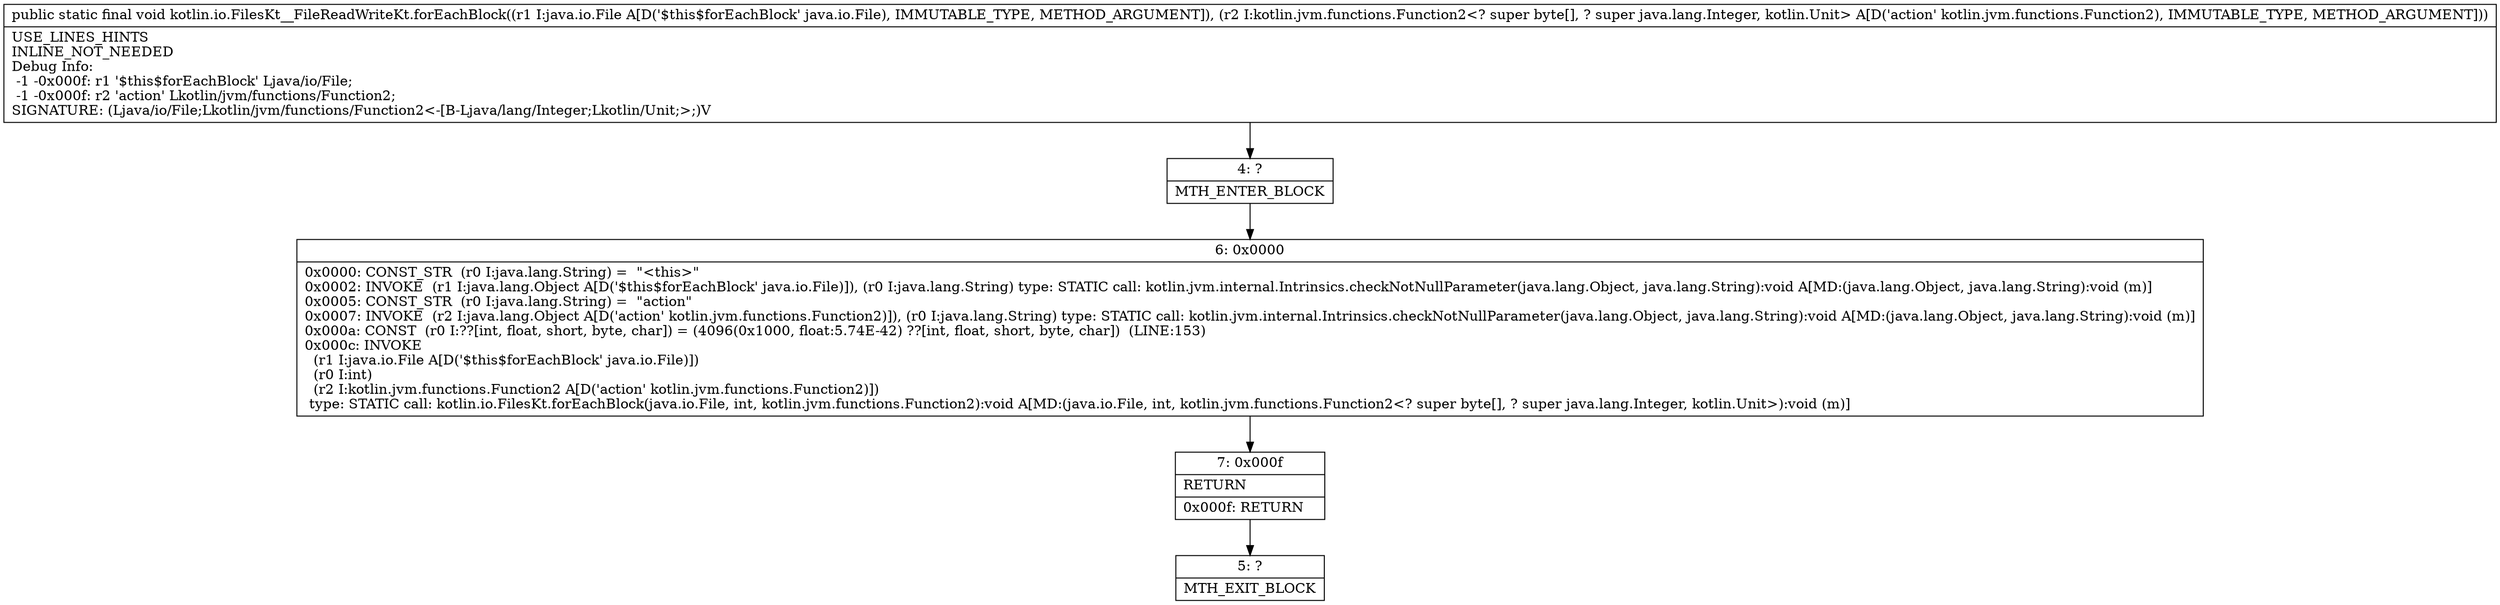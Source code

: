 digraph "CFG forkotlin.io.FilesKt__FileReadWriteKt.forEachBlock(Ljava\/io\/File;Lkotlin\/jvm\/functions\/Function2;)V" {
Node_4 [shape=record,label="{4\:\ ?|MTH_ENTER_BLOCK\l}"];
Node_6 [shape=record,label="{6\:\ 0x0000|0x0000: CONST_STR  (r0 I:java.lang.String) =  \"\<this\>\" \l0x0002: INVOKE  (r1 I:java.lang.Object A[D('$this$forEachBlock' java.io.File)]), (r0 I:java.lang.String) type: STATIC call: kotlin.jvm.internal.Intrinsics.checkNotNullParameter(java.lang.Object, java.lang.String):void A[MD:(java.lang.Object, java.lang.String):void (m)]\l0x0005: CONST_STR  (r0 I:java.lang.String) =  \"action\" \l0x0007: INVOKE  (r2 I:java.lang.Object A[D('action' kotlin.jvm.functions.Function2)]), (r0 I:java.lang.String) type: STATIC call: kotlin.jvm.internal.Intrinsics.checkNotNullParameter(java.lang.Object, java.lang.String):void A[MD:(java.lang.Object, java.lang.String):void (m)]\l0x000a: CONST  (r0 I:??[int, float, short, byte, char]) = (4096(0x1000, float:5.74E\-42) ??[int, float, short, byte, char])  (LINE:153)\l0x000c: INVOKE  \l  (r1 I:java.io.File A[D('$this$forEachBlock' java.io.File)])\l  (r0 I:int)\l  (r2 I:kotlin.jvm.functions.Function2 A[D('action' kotlin.jvm.functions.Function2)])\l type: STATIC call: kotlin.io.FilesKt.forEachBlock(java.io.File, int, kotlin.jvm.functions.Function2):void A[MD:(java.io.File, int, kotlin.jvm.functions.Function2\<? super byte[], ? super java.lang.Integer, kotlin.Unit\>):void (m)]\l}"];
Node_7 [shape=record,label="{7\:\ 0x000f|RETURN\l|0x000f: RETURN   \l}"];
Node_5 [shape=record,label="{5\:\ ?|MTH_EXIT_BLOCK\l}"];
MethodNode[shape=record,label="{public static final void kotlin.io.FilesKt__FileReadWriteKt.forEachBlock((r1 I:java.io.File A[D('$this$forEachBlock' java.io.File), IMMUTABLE_TYPE, METHOD_ARGUMENT]), (r2 I:kotlin.jvm.functions.Function2\<? super byte[], ? super java.lang.Integer, kotlin.Unit\> A[D('action' kotlin.jvm.functions.Function2), IMMUTABLE_TYPE, METHOD_ARGUMENT]))  | USE_LINES_HINTS\lINLINE_NOT_NEEDED\lDebug Info:\l  \-1 \-0x000f: r1 '$this$forEachBlock' Ljava\/io\/File;\l  \-1 \-0x000f: r2 'action' Lkotlin\/jvm\/functions\/Function2;\lSIGNATURE: (Ljava\/io\/File;Lkotlin\/jvm\/functions\/Function2\<\-[B\-Ljava\/lang\/Integer;Lkotlin\/Unit;\>;)V\l}"];
MethodNode -> Node_4;Node_4 -> Node_6;
Node_6 -> Node_7;
Node_7 -> Node_5;
}

